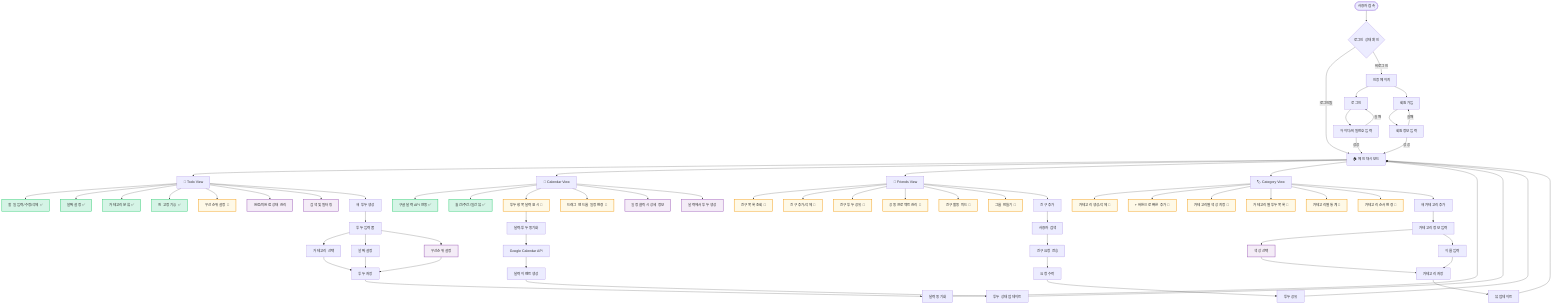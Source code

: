 flowchart TD
    A[🏠 메인 대시보드] --> B[📝 Todo View]
    A --> C[📅 Calendar View]
    A --> D[👥 Friends View]
    A --> E[🏷️ Category View]
    
    %% Todo View 상세
    B --> B1[할 일 입력/수정/삭제 ✅]
    B --> B2[날짜 설정 ✅]
    B --> B3[카테고리 분류 ✅]
    B --> B4[핀 고정 기능 ✅]
    B --> B5[우선순위 설정 🔄]
    B --> B6[완료/미완료 상태 관리]
    B --> B7[검색 및 필터링]
    
    %% Calendar View 상세
    C --> C1[구글 달력 API 연동 ✅]
    C --> C2[월간/주간/일간 뷰 ✅]
    C --> C3[투두 항목 달력 표시 🔄] 
    C --> C4[드래그 앤 드롭 일정 변경 🔄]
    C --> C5[일정 클릭시 상세 정보]
    C --> C6[달력에서 투두 생성]
    
    %% Friends View 상세
    D --> D1[친구 목록 조회 🔄]
    D --> D2[친구 추가/삭제 🔄]
    D --> D3[친구 투두 공유 🔄]
    D --> D4[공동 프로젝트 관리 🔄]
    D --> D5[친구 활동 피드 🔄]
    D --> D6[그룹 만들기 🔄]
    
    %% Category View 상세
    E --> E1[카테고리 생성/삭제 🔄]
    E --> E2[+ 버튼으로 빠른 추가 🔄]
    E --> E3[카테고리별 색상 지정 🔄]
    E --> E4[카테고리별 투두 목록 🔄]
    E --> E5[카테고리별 통계 🔄]
    E --> E6[카테고리 순서 변경 🔄]
    
    %% 사용자 플로우
    START([사용자 접속]) --> AUTH_CHECK{로그인 상태 확인}
    AUTH_CHECK -->|로그인됨| A
    AUTH_CHECK -->|비로그인| AUTH_PAGE[인증 페이지]
    AUTH_PAGE --> LOGIN[로그인]
    AUTH_PAGE --> SIGNUP[회원가입]
    LOGIN --> LOGIN_FORM[아이디/비밀번호 입력]
    SIGNUP --> SIGNUP_FORM[회원정보 입력]
    LOGIN_FORM -->|성공| A
    LOGIN_FORM -->|실패| LOGIN
    SIGNUP_FORM -->|성공| A
    SIGNUP_FORM -->|실패| SIGNUP
    
    %% 투두 생성 플로우
    B --> CREATE_TODO[새 투두 생성]
    CREATE_TODO --> TODO_FORM[투두 입력 폼]
    TODO_FORM --> TODO_CATEGORY[카테고리 선택]
    TODO_FORM --> TODO_DATE[날짜 설정]
    TODO_FORM --> TODO_PRIORITY[우선순위 설정]
    TODO_CATEGORY --> SAVE_TODO[투두 저장]
    TODO_DATE --> SAVE_TODO
    TODO_PRIORITY --> SAVE_TODO
    SAVE_TODO --> SYNC_CALENDAR[달력 동기화]
    SYNC_CALENDAR --> A
    
    %% 카테고리 관리 플로우
    E --> ADD_CATEGORY[새 카테고리 추가]
    ADD_CATEGORY --> CATEGORY_FORM[카테고리 정보 입력]
    CATEGORY_FORM --> CATEGORY_COLOR[색상 선택]
    CATEGORY_FORM --> CATEGORY_NAME[이름 입력]
    CATEGORY_COLOR --> SAVE_CATEGORY[카테고리 저장]
    CATEGORY_NAME --> SAVE_CATEGORY
    SAVE_CATEGORY --> UPDATE_VIEW[뷰 업데이트]
    UPDATE_VIEW --> A
    
    %% 달력 연동 플로우
    C3 --> CALENDAR_SYNC[달력-투두 동기화]
    CALENDAR_SYNC --> GOOGLE_API[Google Calendar API]
    GOOGLE_API --> CREATE_EVENT[달력 이벤트 생성]
    CREATE_EVENT --> UPDATE_TODO[투두 상태 업데이트]
    UPDATE_TODO --> A
    
    %% 친구 기능 플로우
    D --> ADD_FRIEND[친구 추가]
    ADD_FRIEND --> SEARCH_USER[사용자 검색]
    SEARCH_USER --> SEND_REQUEST[친구 요청 전송]
    SEND_REQUEST --> FRIEND_ACCEPT[요청 수락]
    FRIEND_ACCEPT --> SHARE_TODO[투두 공유]
    SHARE_TODO --> A
    

    
    %% 스타일링
    classDef completed fill:#d5f4e6,stroke:#2ecc71,stroke-width:2px
    classDef inProgress fill:#fef9e7,stroke:#f39c12,stroke-width:2px
    classDef planned fill:#f4ecf7,stroke:#9b59b6,stroke-width:2px
    
    %% 완료된 기능들
    class B1,B2,B3,B4,C1,C2 completed
    
    %% 진행 중인 기능들
    class B5,C3,C4,D1,D2,D3,D4,D5,D6,E1,E2,E3,E4,E5,E6 inProgress
    
    %% 계획된 기능들
    class B6,B7,C5,C6,TODO_PRIORITY,CATEGORY_COLOR planned